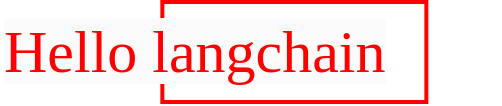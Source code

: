 <mxfile version="22.1.21" type="device">
  <diagram name="第 1 页" id="OYuebWuwv2_rnE3YtoPc">
    <mxGraphModel dx="2417" dy="1212" grid="1" gridSize="10" guides="1" tooltips="1" connect="1" arrows="1" fold="1" page="1" pageScale="1" pageWidth="827" pageHeight="1169" math="0" shadow="0">
      <root>
        <mxCell id="0" />
        <mxCell id="1" parent="0" />
        <mxCell id="vbtIZ0E4-xXG5UV_2vFf-2" value="" style="rounded=0;whiteSpace=wrap;strokeWidth=2;fontColor=#FF0000;strokeColor=#FF0000;html=1;labelBackgroundColor=none;" vertex="1" parent="1">
          <mxGeometry x="-548.825" y="70" width="132" height="50" as="geometry" />
        </mxCell>
        <mxCell id="vbtIZ0E4-xXG5UV_2vFf-6" value="&lt;span style=&quot;color: rgb(255, 0, 0); font-family: &amp;quot;Concert One&amp;quot;; font-size: 30px; font-style: normal; font-variant-ligatures: normal; font-variant-caps: normal; font-weight: 400; letter-spacing: normal; orphans: 2; text-align: center; text-indent: 0px; text-transform: none; widows: 2; word-spacing: 0px; -webkit-text-stroke-width: 0px; background-color: rgb(251, 251, 251); text-decoration-thickness: initial; text-decoration-style: initial; text-decoration-color: initial; float: none; display: inline !important;&quot;&gt;Hello langchain&lt;/span&gt;" style="text;whiteSpace=wrap;html=1;fontSize=20;fontFamily=Architects Daughter;" vertex="1" parent="1">
          <mxGeometry x="-630" y="70" width="250" height="41.5" as="geometry" />
        </mxCell>
      </root>
    </mxGraphModel>
  </diagram>
</mxfile>
